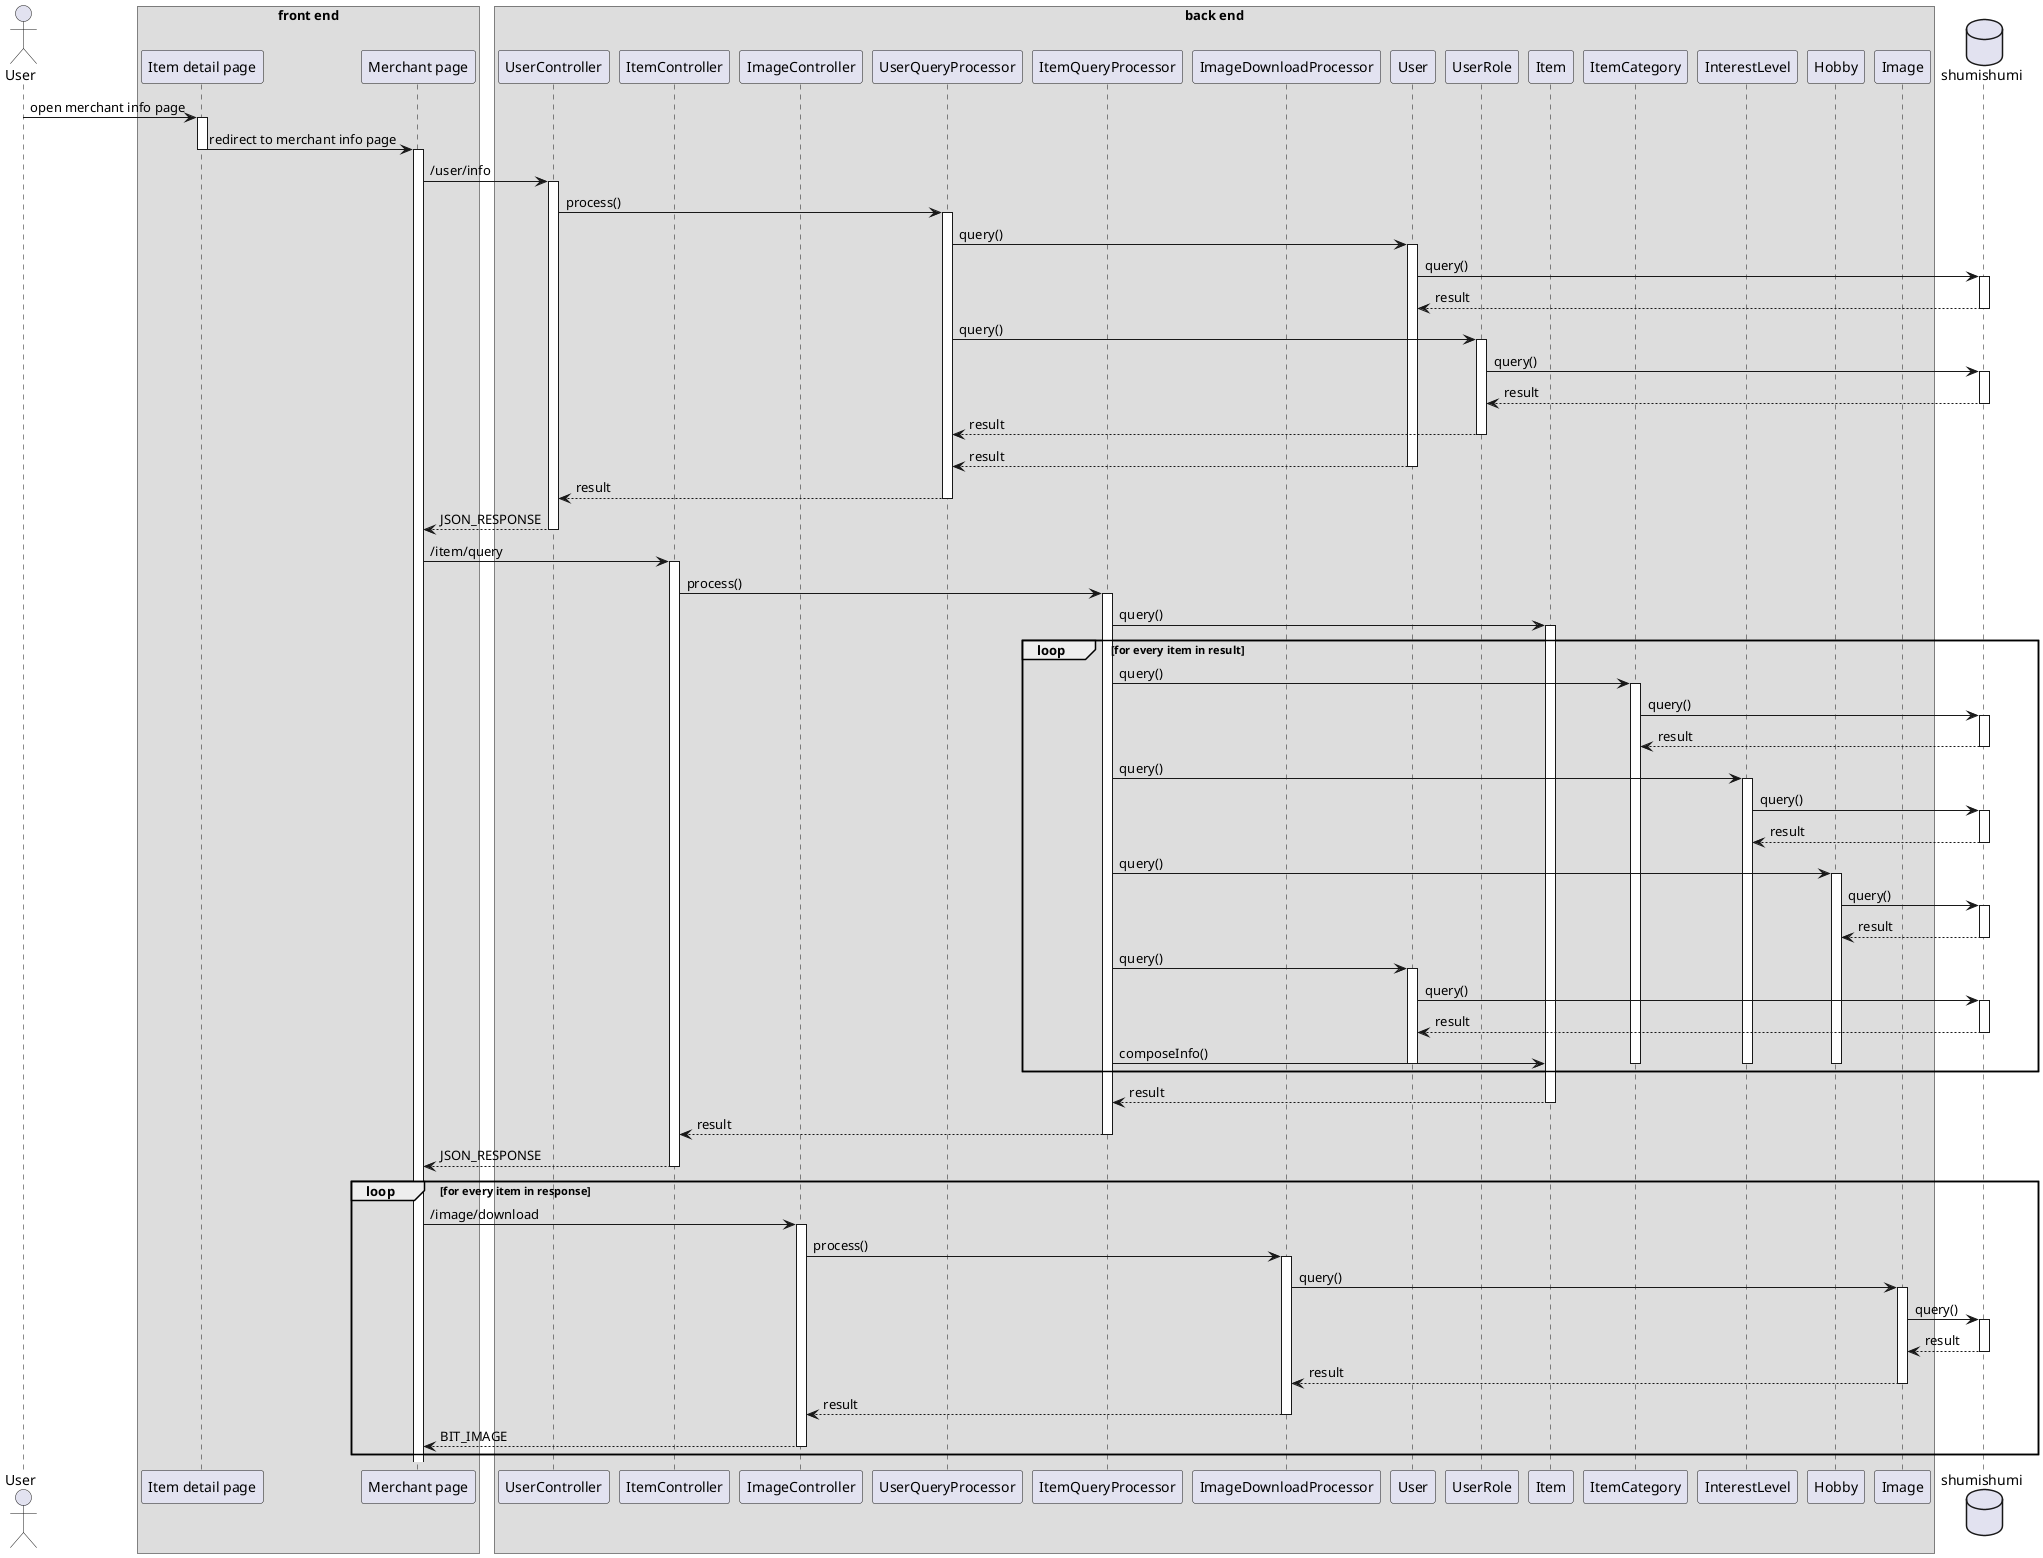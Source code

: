 @startuml view merchant page
'autonumber 1.1.1

actor User as u

box "front end"
participant "Item detail page" as detail
participant "Merchant page" as merchant
end box

box "back end"
participant UserController as uc
participant ItemController as ic
participant ImageController as imc

participant UserQueryProcessor as userproc
participant ItemQueryProcessor as itemproc
participant ImageDownloadProcessor as downproc

participant User as um
participant UserRole as urm

participant Item as im
participant ItemCategory as icm
participant InterestLevel as ilm
participant Hobby as hm

participant Image as img
end box

database shumishumi as db

u -> detail++ : open merchant info page
detail -> merchant --++ : redirect to merchant info page

merchant -> uc++ : /user/info
uc -> userproc++ : process()
userproc -> um++ : query()
um -> db++ : query()
return result

userproc -> urm++ : query()
urm -> db++ : query()
return result
return result
return result
return result
return JSON_RESPONSE

merchant -> ic++ : /item/query
ic -> itemproc++ : process()

itemproc -> im++ : query()
loop for every item in result
itemproc -> icm++ : query()
icm -> db++: query()
return result

itemproc -> ilm++ : query()
ilm -> db++: query()
return result

itemproc -> hm++ : query()
hm -> db++: query()
return result
itemproc -> um++ : query()
um -> db++: query()
return result

itemproc -> im : composeInfo()
deactivate um
deactivate icm
deactivate ilm
deactivate hm
end

return result
return result
return JSON_RESPONSE

loop for every item in response
    merchant -> imc++ : /image/download
    imc -> downproc++ : process()
    downproc -> img++ : query()
    img -> db++ : query()
    return result
    return result
    return result
    return BIT_IMAGE
end

@enduml